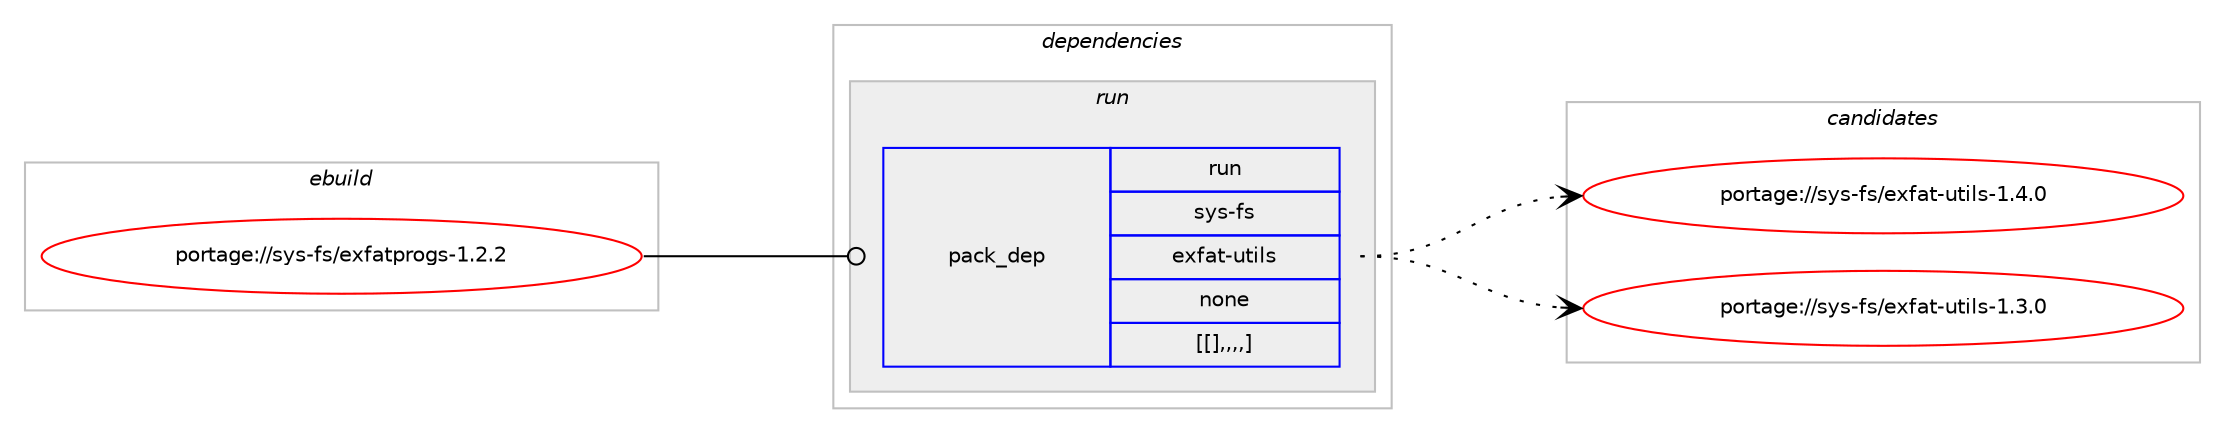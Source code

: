 digraph prolog {

# *************
# Graph options
# *************

newrank=true;
concentrate=true;
compound=true;
graph [rankdir=LR,fontname=Helvetica,fontsize=10,ranksep=1.5];#, ranksep=2.5, nodesep=0.2];
edge  [arrowhead=vee];
node  [fontname=Helvetica,fontsize=10];

# **********
# The ebuild
# **********

subgraph cluster_leftcol {
color=gray;
label=<<i>ebuild</i>>;
id [label="portage://sys-fs/exfatprogs-1.2.2", color=red, width=4, href="../sys-fs/exfatprogs-1.2.2.svg"];
}

# ****************
# The dependencies
# ****************

subgraph cluster_midcol {
color=gray;
label=<<i>dependencies</i>>;
subgraph cluster_compile {
fillcolor="#eeeeee";
style=filled;
label=<<i>compile</i>>;
}
subgraph cluster_compileandrun {
fillcolor="#eeeeee";
style=filled;
label=<<i>compile and run</i>>;
}
subgraph cluster_run {
fillcolor="#eeeeee";
style=filled;
label=<<i>run</i>>;
subgraph pack954 {
dependency1228 [label=<<TABLE BORDER="0" CELLBORDER="1" CELLSPACING="0" CELLPADDING="4" WIDTH="220"><TR><TD ROWSPAN="6" CELLPADDING="30">pack_dep</TD></TR><TR><TD WIDTH="110">run</TD></TR><TR><TD>sys-fs</TD></TR><TR><TD>exfat-utils</TD></TR><TR><TD>none</TD></TR><TR><TD>[[],,,,]</TD></TR></TABLE>>, shape=none, color=blue];
}
id:e -> dependency1228:w [weight=20,style="solid",arrowhead="odot"];
}
}

# **************
# The candidates
# **************

subgraph cluster_choices {
rank=same;
color=gray;
label=<<i>candidates</i>>;

subgraph choice887 {
color=black;
nodesep=1;
choice11512111545102115471011201029711645117116105108115454946524648 [label="portage://sys-fs/exfat-utils-1.4.0", color=red, width=4,href="../sys-fs/exfat-utils-1.4.0.svg"];
choice11512111545102115471011201029711645117116105108115454946514648 [label="portage://sys-fs/exfat-utils-1.3.0", color=red, width=4,href="../sys-fs/exfat-utils-1.3.0.svg"];
dependency1228:e -> choice11512111545102115471011201029711645117116105108115454946524648:w [style=dotted,weight="100"];
dependency1228:e -> choice11512111545102115471011201029711645117116105108115454946514648:w [style=dotted,weight="100"];
}
}

}

